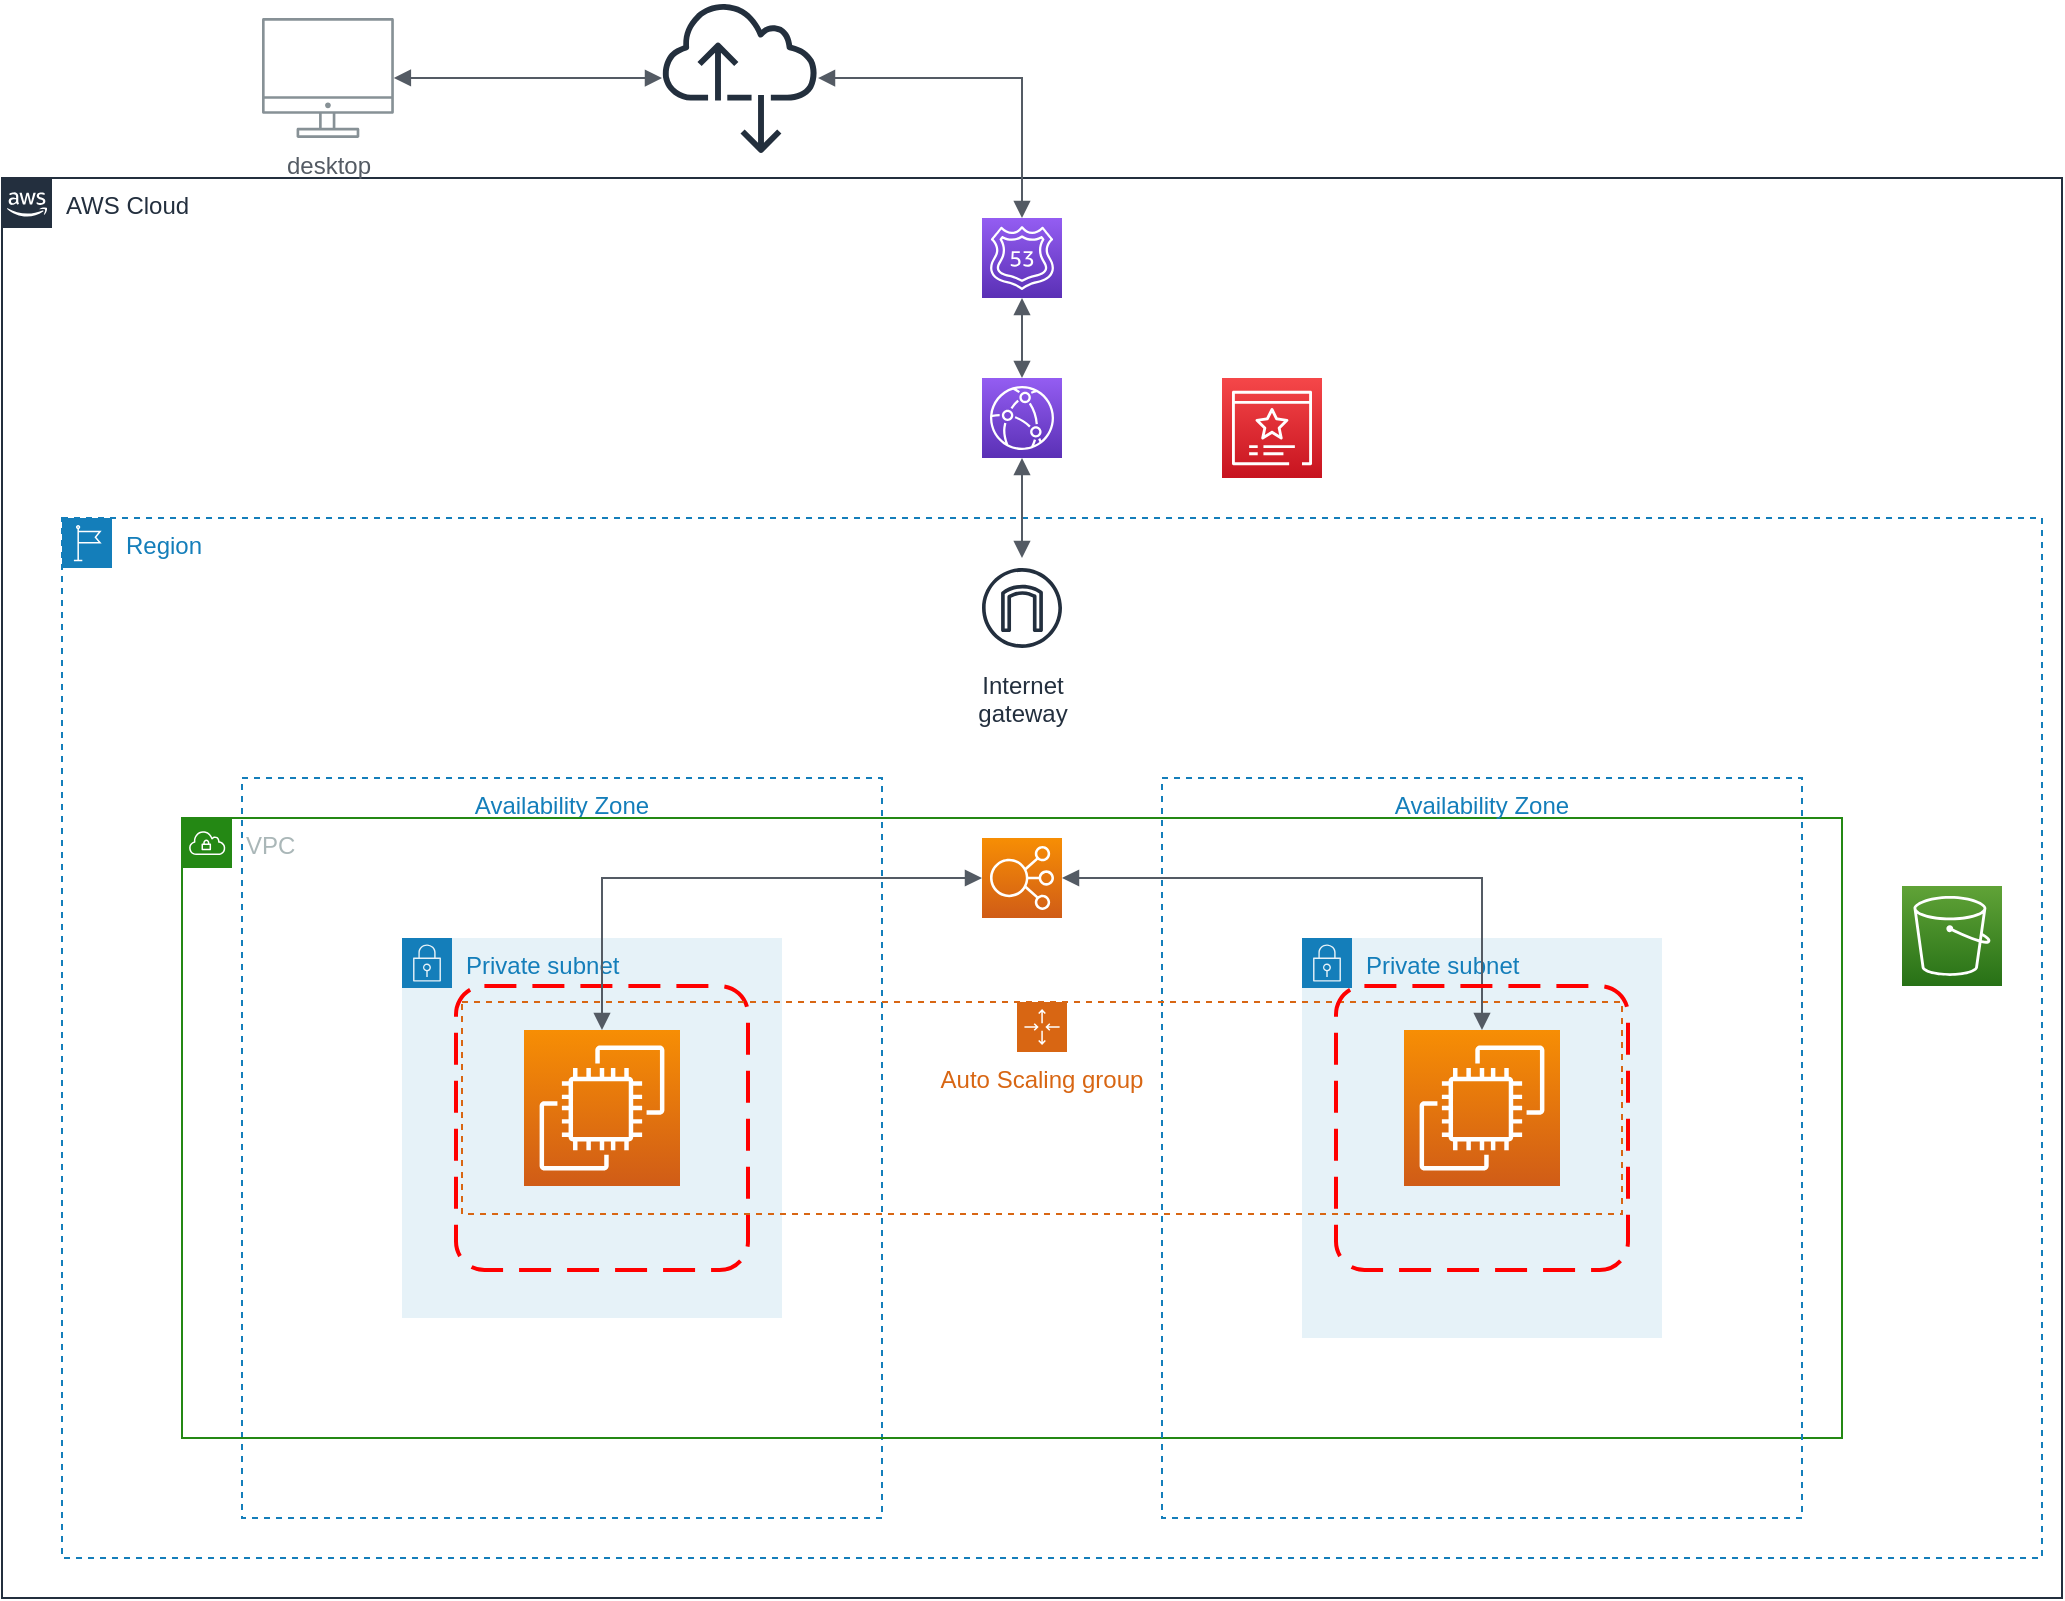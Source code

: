 <mxfile version="21.6.2" type="github">
  <diagram name="Página-1" id="YGJWtJ3cUf168S3beNlN">
    <mxGraphModel dx="1622" dy="927" grid="1" gridSize="10" guides="1" tooltips="1" connect="1" arrows="1" fold="1" page="1" pageScale="1" pageWidth="827" pageHeight="1169" math="0" shadow="0">
      <root>
        <mxCell id="0" />
        <mxCell id="1" parent="0" />
        <mxCell id="yXVNnpoms7gri91q-Bst-16" value="Availability Zone" style="fillColor=none;strokeColor=#147EBA;dashed=1;verticalAlign=top;fontStyle=0;fontColor=#147EBA;whiteSpace=wrap;html=1;" vertex="1" parent="1">
          <mxGeometry x="270" y="420" width="320" height="370" as="geometry" />
        </mxCell>
        <mxCell id="yXVNnpoms7gri91q-Bst-1" value="Region" style="points=[[0,0],[0.25,0],[0.5,0],[0.75,0],[1,0],[1,0.25],[1,0.5],[1,0.75],[1,1],[0.75,1],[0.5,1],[0.25,1],[0,1],[0,0.75],[0,0.5],[0,0.25]];outlineConnect=0;gradientColor=none;html=1;whiteSpace=wrap;fontSize=12;fontStyle=0;container=1;pointerEvents=0;collapsible=0;recursiveResize=0;shape=mxgraph.aws4.group;grIcon=mxgraph.aws4.group_region;strokeColor=#147EBA;fillColor=none;verticalAlign=top;align=left;spacingLeft=30;fontColor=#147EBA;dashed=1;" vertex="1" parent="1">
          <mxGeometry x="180" y="290" width="990" height="520" as="geometry" />
        </mxCell>
        <mxCell id="yXVNnpoms7gri91q-Bst-2" value="AWS Cloud" style="points=[[0,0],[0.25,0],[0.5,0],[0.75,0],[1,0],[1,0.25],[1,0.5],[1,0.75],[1,1],[0.75,1],[0.5,1],[0.25,1],[0,1],[0,0.75],[0,0.5],[0,0.25]];outlineConnect=0;gradientColor=none;html=1;whiteSpace=wrap;fontSize=12;fontStyle=0;container=1;pointerEvents=0;collapsible=0;recursiveResize=0;shape=mxgraph.aws4.group;grIcon=mxgraph.aws4.group_aws_cloud_alt;strokeColor=#232F3E;fillColor=none;verticalAlign=top;align=left;spacingLeft=30;fontColor=#232F3E;dashed=0;" vertex="1" parent="1">
          <mxGeometry x="150" y="120" width="1030" height="710" as="geometry" />
        </mxCell>
        <mxCell id="yXVNnpoms7gri91q-Bst-6" value="VPC" style="points=[[0,0],[0.25,0],[0.5,0],[0.75,0],[1,0],[1,0.25],[1,0.5],[1,0.75],[1,1],[0.75,1],[0.5,1],[0.25,1],[0,1],[0,0.75],[0,0.5],[0,0.25]];outlineConnect=0;gradientColor=none;html=1;whiteSpace=wrap;fontSize=12;fontStyle=0;container=1;pointerEvents=0;collapsible=0;recursiveResize=0;shape=mxgraph.aws4.group;grIcon=mxgraph.aws4.group_vpc;strokeColor=#248814;fillColor=none;verticalAlign=top;align=left;spacingLeft=30;fontColor=#AAB7B8;dashed=0;" vertex="1" parent="yXVNnpoms7gri91q-Bst-2">
          <mxGeometry x="90" y="320" width="830" height="310" as="geometry" />
        </mxCell>
        <mxCell id="yXVNnpoms7gri91q-Bst-21" value="Private subnet" style="points=[[0,0],[0.25,0],[0.5,0],[0.75,0],[1,0],[1,0.25],[1,0.5],[1,0.75],[1,1],[0.75,1],[0.5,1],[0.25,1],[0,1],[0,0.75],[0,0.5],[0,0.25]];outlineConnect=0;gradientColor=none;html=1;whiteSpace=wrap;fontSize=12;fontStyle=0;container=1;pointerEvents=0;collapsible=0;recursiveResize=0;shape=mxgraph.aws4.group;grIcon=mxgraph.aws4.group_security_group;grStroke=0;strokeColor=#147EBA;fillColor=#E6F2F8;verticalAlign=top;align=left;spacingLeft=30;fontColor=#147EBA;dashed=0;" vertex="1" parent="yXVNnpoms7gri91q-Bst-6">
          <mxGeometry x="560" y="60" width="180" height="200" as="geometry" />
        </mxCell>
        <mxCell id="yXVNnpoms7gri91q-Bst-5" value="Availability Zone" style="fillColor=none;strokeColor=#147EBA;dashed=1;verticalAlign=top;fontStyle=0;fontColor=#147EBA;whiteSpace=wrap;html=1;" vertex="1" parent="yXVNnpoms7gri91q-Bst-6">
          <mxGeometry x="490" y="-20" width="320" height="370" as="geometry" />
        </mxCell>
        <mxCell id="yXVNnpoms7gri91q-Bst-20" value="Private subnet" style="points=[[0,0],[0.25,0],[0.5,0],[0.75,0],[1,0],[1,0.25],[1,0.5],[1,0.75],[1,1],[0.75,1],[0.5,1],[0.25,1],[0,1],[0,0.75],[0,0.5],[0,0.25]];outlineConnect=0;gradientColor=none;html=1;whiteSpace=wrap;fontSize=12;fontStyle=0;container=1;pointerEvents=0;collapsible=0;recursiveResize=0;shape=mxgraph.aws4.group;grIcon=mxgraph.aws4.group_security_group;grStroke=0;strokeColor=#147EBA;fillColor=#E6F2F8;verticalAlign=top;align=left;spacingLeft=30;fontColor=#147EBA;dashed=0;" vertex="1" parent="yXVNnpoms7gri91q-Bst-6">
          <mxGeometry x="110" y="60" width="190" height="190" as="geometry" />
        </mxCell>
        <mxCell id="yXVNnpoms7gri91q-Bst-37" value="" style="rounded=1;arcSize=10;dashed=1;strokeColor=#ff0000;fillColor=none;gradientColor=none;dashPattern=8 4;strokeWidth=2;" vertex="1" parent="yXVNnpoms7gri91q-Bst-20">
          <mxGeometry x="27" y="24" width="146" height="142" as="geometry" />
        </mxCell>
        <mxCell id="yXVNnpoms7gri91q-Bst-14" value="Auto Scaling group" style="points=[[0,0],[0.25,0],[0.5,0],[0.75,0],[1,0],[1,0.25],[1,0.5],[1,0.75],[1,1],[0.75,1],[0.5,1],[0.25,1],[0,1],[0,0.75],[0,0.5],[0,0.25]];outlineConnect=0;gradientColor=none;html=1;whiteSpace=wrap;fontSize=12;fontStyle=0;container=1;pointerEvents=0;collapsible=0;recursiveResize=0;shape=mxgraph.aws4.groupCenter;grIcon=mxgraph.aws4.group_auto_scaling_group;grStroke=1;strokeColor=#D86613;fillColor=none;verticalAlign=top;align=center;fontColor=#D86613;dashed=1;spacingTop=25;" vertex="1" parent="yXVNnpoms7gri91q-Bst-6">
          <mxGeometry x="140" y="92" width="580" height="106" as="geometry" />
        </mxCell>
        <mxCell id="yXVNnpoms7gri91q-Bst-8" value="" style="sketch=0;points=[[0,0,0],[0.25,0,0],[0.5,0,0],[0.75,0,0],[1,0,0],[0,1,0],[0.25,1,0],[0.5,1,0],[0.75,1,0],[1,1,0],[0,0.25,0],[0,0.5,0],[0,0.75,0],[1,0.25,0],[1,0.5,0],[1,0.75,0]];outlineConnect=0;fontColor=#232F3E;gradientColor=#F78E04;gradientDirection=north;fillColor=#D05C17;strokeColor=#ffffff;dashed=0;verticalLabelPosition=bottom;verticalAlign=top;align=center;html=1;fontSize=12;fontStyle=0;aspect=fixed;shape=mxgraph.aws4.resourceIcon;resIcon=mxgraph.aws4.ec2;" vertex="1" parent="yXVNnpoms7gri91q-Bst-14">
          <mxGeometry x="31" y="14" width="78" height="78" as="geometry" />
        </mxCell>
        <mxCell id="yXVNnpoms7gri91q-Bst-9" value="" style="sketch=0;points=[[0,0,0],[0.25,0,0],[0.5,0,0],[0.75,0,0],[1,0,0],[0,1,0],[0.25,1,0],[0.5,1,0],[0.75,1,0],[1,1,0],[0,0.25,0],[0,0.5,0],[0,0.75,0],[1,0.25,0],[1,0.5,0],[1,0.75,0]];outlineConnect=0;fontColor=#232F3E;gradientColor=#F78E04;gradientDirection=north;fillColor=#D05C17;strokeColor=#ffffff;dashed=0;verticalLabelPosition=bottom;verticalAlign=top;align=center;html=1;fontSize=12;fontStyle=0;aspect=fixed;shape=mxgraph.aws4.resourceIcon;resIcon=mxgraph.aws4.ec2;" vertex="1" parent="yXVNnpoms7gri91q-Bst-14">
          <mxGeometry x="471" y="14" width="78" height="78" as="geometry" />
        </mxCell>
        <mxCell id="yXVNnpoms7gri91q-Bst-17" value="" style="sketch=0;points=[[0,0,0],[0.25,0,0],[0.5,0,0],[0.75,0,0],[1,0,0],[0,1,0],[0.25,1,0],[0.5,1,0],[0.75,1,0],[1,1,0],[0,0.25,0],[0,0.5,0],[0,0.75,0],[1,0.25,0],[1,0.5,0],[1,0.75,0]];outlineConnect=0;fontColor=#232F3E;gradientColor=#F78E04;gradientDirection=north;fillColor=#D05C17;strokeColor=#ffffff;dashed=0;verticalLabelPosition=bottom;verticalAlign=top;align=center;html=1;fontSize=12;fontStyle=0;aspect=fixed;shape=mxgraph.aws4.resourceIcon;resIcon=mxgraph.aws4.elastic_load_balancing;" vertex="1" parent="yXVNnpoms7gri91q-Bst-6">
          <mxGeometry x="400" y="10" width="40" height="40" as="geometry" />
        </mxCell>
        <mxCell id="yXVNnpoms7gri91q-Bst-22" value="" style="edgeStyle=orthogonalEdgeStyle;html=1;endArrow=block;elbow=vertical;startArrow=block;startFill=1;endFill=1;strokeColor=#545B64;rounded=0;entryX=0;entryY=0.5;entryDx=0;entryDy=0;entryPerimeter=0;exitX=0.5;exitY=0;exitDx=0;exitDy=0;exitPerimeter=0;" edge="1" parent="yXVNnpoms7gri91q-Bst-6" source="yXVNnpoms7gri91q-Bst-8" target="yXVNnpoms7gri91q-Bst-17">
          <mxGeometry width="100" relative="1" as="geometry">
            <mxPoint x="190" y="100" as="sourcePoint" />
            <mxPoint x="290" y="100" as="targetPoint" />
            <Array as="points" />
          </mxGeometry>
        </mxCell>
        <mxCell id="yXVNnpoms7gri91q-Bst-23" value="" style="edgeStyle=orthogonalEdgeStyle;html=1;endArrow=block;elbow=vertical;startArrow=block;startFill=1;endFill=1;strokeColor=#545B64;rounded=0;exitX=1;exitY=0.5;exitDx=0;exitDy=0;exitPerimeter=0;" edge="1" parent="yXVNnpoms7gri91q-Bst-6" source="yXVNnpoms7gri91q-Bst-17" target="yXVNnpoms7gri91q-Bst-9">
          <mxGeometry width="100" relative="1" as="geometry">
            <mxPoint x="190" y="100" as="sourcePoint" />
            <mxPoint x="290" y="100" as="targetPoint" />
          </mxGeometry>
        </mxCell>
        <mxCell id="yXVNnpoms7gri91q-Bst-38" value="" style="rounded=1;arcSize=10;dashed=1;strokeColor=#ff0000;fillColor=none;gradientColor=none;dashPattern=8 4;strokeWidth=2;" vertex="1" parent="yXVNnpoms7gri91q-Bst-6">
          <mxGeometry x="577" y="84" width="146" height="142" as="geometry" />
        </mxCell>
        <mxCell id="yXVNnpoms7gri91q-Bst-24" value="" style="sketch=0;points=[[0,0,0],[0.25,0,0],[0.5,0,0],[0.75,0,0],[1,0,0],[0,1,0],[0.25,1,0],[0.5,1,0],[0.75,1,0],[1,1,0],[0,0.25,0],[0,0.5,0],[0,0.75,0],[1,0.25,0],[1,0.5,0],[1,0.75,0]];outlineConnect=0;fontColor=#232F3E;gradientColor=#F54749;gradientDirection=north;fillColor=#C7131F;strokeColor=#ffffff;dashed=0;verticalLabelPosition=bottom;verticalAlign=top;align=center;html=1;fontSize=12;fontStyle=0;aspect=fixed;shape=mxgraph.aws4.resourceIcon;resIcon=mxgraph.aws4.certificate_manager_3;" vertex="1" parent="yXVNnpoms7gri91q-Bst-2">
          <mxGeometry x="610" y="100" width="50" height="50" as="geometry" />
        </mxCell>
        <mxCell id="yXVNnpoms7gri91q-Bst-25" value="" style="sketch=0;points=[[0,0,0],[0.25,0,0],[0.5,0,0],[0.75,0,0],[1,0,0],[0,1,0],[0.25,1,0],[0.5,1,0],[0.75,1,0],[1,1,0],[0,0.25,0],[0,0.5,0],[0,0.75,0],[1,0.25,0],[1,0.5,0],[1,0.75,0]];outlineConnect=0;fontColor=#232F3E;gradientColor=#945DF2;gradientDirection=north;fillColor=#5A30B5;strokeColor=#ffffff;dashed=0;verticalLabelPosition=bottom;verticalAlign=top;align=center;html=1;fontSize=12;fontStyle=0;aspect=fixed;shape=mxgraph.aws4.resourceIcon;resIcon=mxgraph.aws4.cloudfront;" vertex="1" parent="yXVNnpoms7gri91q-Bst-2">
          <mxGeometry x="490" y="100" width="40" height="40" as="geometry" />
        </mxCell>
        <mxCell id="yXVNnpoms7gri91q-Bst-26" value="" style="sketch=0;points=[[0,0,0],[0.25,0,0],[0.5,0,0],[0.75,0,0],[1,0,0],[0,1,0],[0.25,1,0],[0.5,1,0],[0.75,1,0],[1,1,0],[0,0.25,0],[0,0.5,0],[0,0.75,0],[1,0.25,0],[1,0.5,0],[1,0.75,0]];outlineConnect=0;fontColor=#232F3E;gradientColor=#945DF2;gradientDirection=north;fillColor=#5A30B5;strokeColor=#ffffff;dashed=0;verticalLabelPosition=bottom;verticalAlign=top;align=center;html=1;fontSize=12;fontStyle=0;aspect=fixed;shape=mxgraph.aws4.resourceIcon;resIcon=mxgraph.aws4.route_53;" vertex="1" parent="yXVNnpoms7gri91q-Bst-2">
          <mxGeometry x="490" y="20" width="40" height="40" as="geometry" />
        </mxCell>
        <mxCell id="yXVNnpoms7gri91q-Bst-29" value="" style="edgeStyle=orthogonalEdgeStyle;html=1;endArrow=block;elbow=vertical;startArrow=block;startFill=1;endFill=1;strokeColor=#545B64;rounded=0;exitX=0.5;exitY=1;exitDx=0;exitDy=0;exitPerimeter=0;entryX=0.5;entryY=0;entryDx=0;entryDy=0;entryPerimeter=0;" edge="1" parent="yXVNnpoms7gri91q-Bst-2" source="yXVNnpoms7gri91q-Bst-26" target="yXVNnpoms7gri91q-Bst-25">
          <mxGeometry width="100" relative="1" as="geometry">
            <mxPoint x="430" y="390" as="sourcePoint" />
            <mxPoint x="500" y="120" as="targetPoint" />
          </mxGeometry>
        </mxCell>
        <mxCell id="yXVNnpoms7gri91q-Bst-31" style="edgeStyle=orthogonalEdgeStyle;rounded=0;orthogonalLoop=1;jettySize=auto;html=1;exitX=0.5;exitY=1;exitDx=0;exitDy=0;" edge="1" parent="yXVNnpoms7gri91q-Bst-2" source="yXVNnpoms7gri91q-Bst-6" target="yXVNnpoms7gri91q-Bst-6">
          <mxGeometry relative="1" as="geometry" />
        </mxCell>
        <mxCell id="yXVNnpoms7gri91q-Bst-30" value="" style="edgeStyle=orthogonalEdgeStyle;html=1;endArrow=block;elbow=vertical;startArrow=block;startFill=1;endFill=1;strokeColor=#545B64;rounded=0;exitX=0.5;exitY=1;exitDx=0;exitDy=0;exitPerimeter=0;" edge="1" parent="yXVNnpoms7gri91q-Bst-2" source="yXVNnpoms7gri91q-Bst-25" target="yXVNnpoms7gri91q-Bst-34">
          <mxGeometry width="100" relative="1" as="geometry">
            <mxPoint x="430" y="390" as="sourcePoint" />
            <mxPoint x="510" y="260" as="targetPoint" />
          </mxGeometry>
        </mxCell>
        <mxCell id="yXVNnpoms7gri91q-Bst-34" value="Internet&#xa;gateway" style="sketch=0;outlineConnect=0;fontColor=#232F3E;gradientColor=none;strokeColor=#232F3E;fillColor=#ffffff;dashed=0;verticalLabelPosition=bottom;verticalAlign=top;align=center;html=1;fontSize=12;fontStyle=0;aspect=fixed;shape=mxgraph.aws4.resourceIcon;resIcon=mxgraph.aws4.internet_gateway;" vertex="1" parent="yXVNnpoms7gri91q-Bst-2">
          <mxGeometry x="485" y="190" width="50" height="50" as="geometry" />
        </mxCell>
        <mxCell id="yXVNnpoms7gri91q-Bst-18" value="" style="sketch=0;points=[[0,0,0],[0.25,0,0],[0.5,0,0],[0.75,0,0],[1,0,0],[0,1,0],[0.25,1,0],[0.5,1,0],[0.75,1,0],[1,1,0],[0,0.25,0],[0,0.5,0],[0,0.75,0],[1,0.25,0],[1,0.5,0],[1,0.75,0]];outlineConnect=0;fontColor=#232F3E;gradientColor=#60A337;gradientDirection=north;fillColor=#277116;strokeColor=#ffffff;dashed=0;verticalLabelPosition=bottom;verticalAlign=top;align=center;html=1;fontSize=12;fontStyle=0;aspect=fixed;shape=mxgraph.aws4.resourceIcon;resIcon=mxgraph.aws4.s3;" vertex="1" parent="yXVNnpoms7gri91q-Bst-2">
          <mxGeometry x="950" y="354" width="50" height="50" as="geometry" />
        </mxCell>
        <mxCell id="yXVNnpoms7gri91q-Bst-27" value="desktop" style="sketch=0;outlineConnect=0;gradientColor=none;fontColor=#545B64;strokeColor=none;fillColor=#879196;dashed=0;verticalLabelPosition=bottom;verticalAlign=top;align=center;html=1;fontSize=12;fontStyle=0;aspect=fixed;shape=mxgraph.aws4.illustration_desktop;pointerEvents=1" vertex="1" parent="1">
          <mxGeometry x="280" y="40" width="65.93" height="60" as="geometry" />
        </mxCell>
        <mxCell id="yXVNnpoms7gri91q-Bst-28" value="" style="edgeStyle=orthogonalEdgeStyle;html=1;endArrow=block;elbow=vertical;startArrow=block;startFill=1;endFill=1;strokeColor=#545B64;rounded=0;" edge="1" parent="1" source="yXVNnpoms7gri91q-Bst-27" target="yXVNnpoms7gri91q-Bst-35">
          <mxGeometry width="100" relative="1" as="geometry">
            <mxPoint x="580" y="110" as="sourcePoint" />
            <mxPoint x="680" y="110" as="targetPoint" />
          </mxGeometry>
        </mxCell>
        <mxCell id="yXVNnpoms7gri91q-Bst-35" value="" style="sketch=0;outlineConnect=0;fontColor=#232F3E;gradientColor=none;fillColor=#232F3D;strokeColor=none;dashed=0;verticalLabelPosition=bottom;verticalAlign=top;align=center;html=1;fontSize=12;fontStyle=0;aspect=fixed;pointerEvents=1;shape=mxgraph.aws4.internet_alt2;" vertex="1" parent="1">
          <mxGeometry x="480" y="31" width="78" height="78" as="geometry" />
        </mxCell>
        <mxCell id="yXVNnpoms7gri91q-Bst-36" value="" style="edgeStyle=orthogonalEdgeStyle;html=1;endArrow=block;elbow=vertical;startArrow=block;startFill=1;endFill=1;strokeColor=#545B64;rounded=0;entryX=0.5;entryY=0;entryDx=0;entryDy=0;entryPerimeter=0;" edge="1" parent="1" source="yXVNnpoms7gri91q-Bst-35" target="yXVNnpoms7gri91q-Bst-26">
          <mxGeometry width="100" relative="1" as="geometry">
            <mxPoint x="580" y="110" as="sourcePoint" />
            <mxPoint x="680" y="110" as="targetPoint" />
          </mxGeometry>
        </mxCell>
      </root>
    </mxGraphModel>
  </diagram>
</mxfile>
